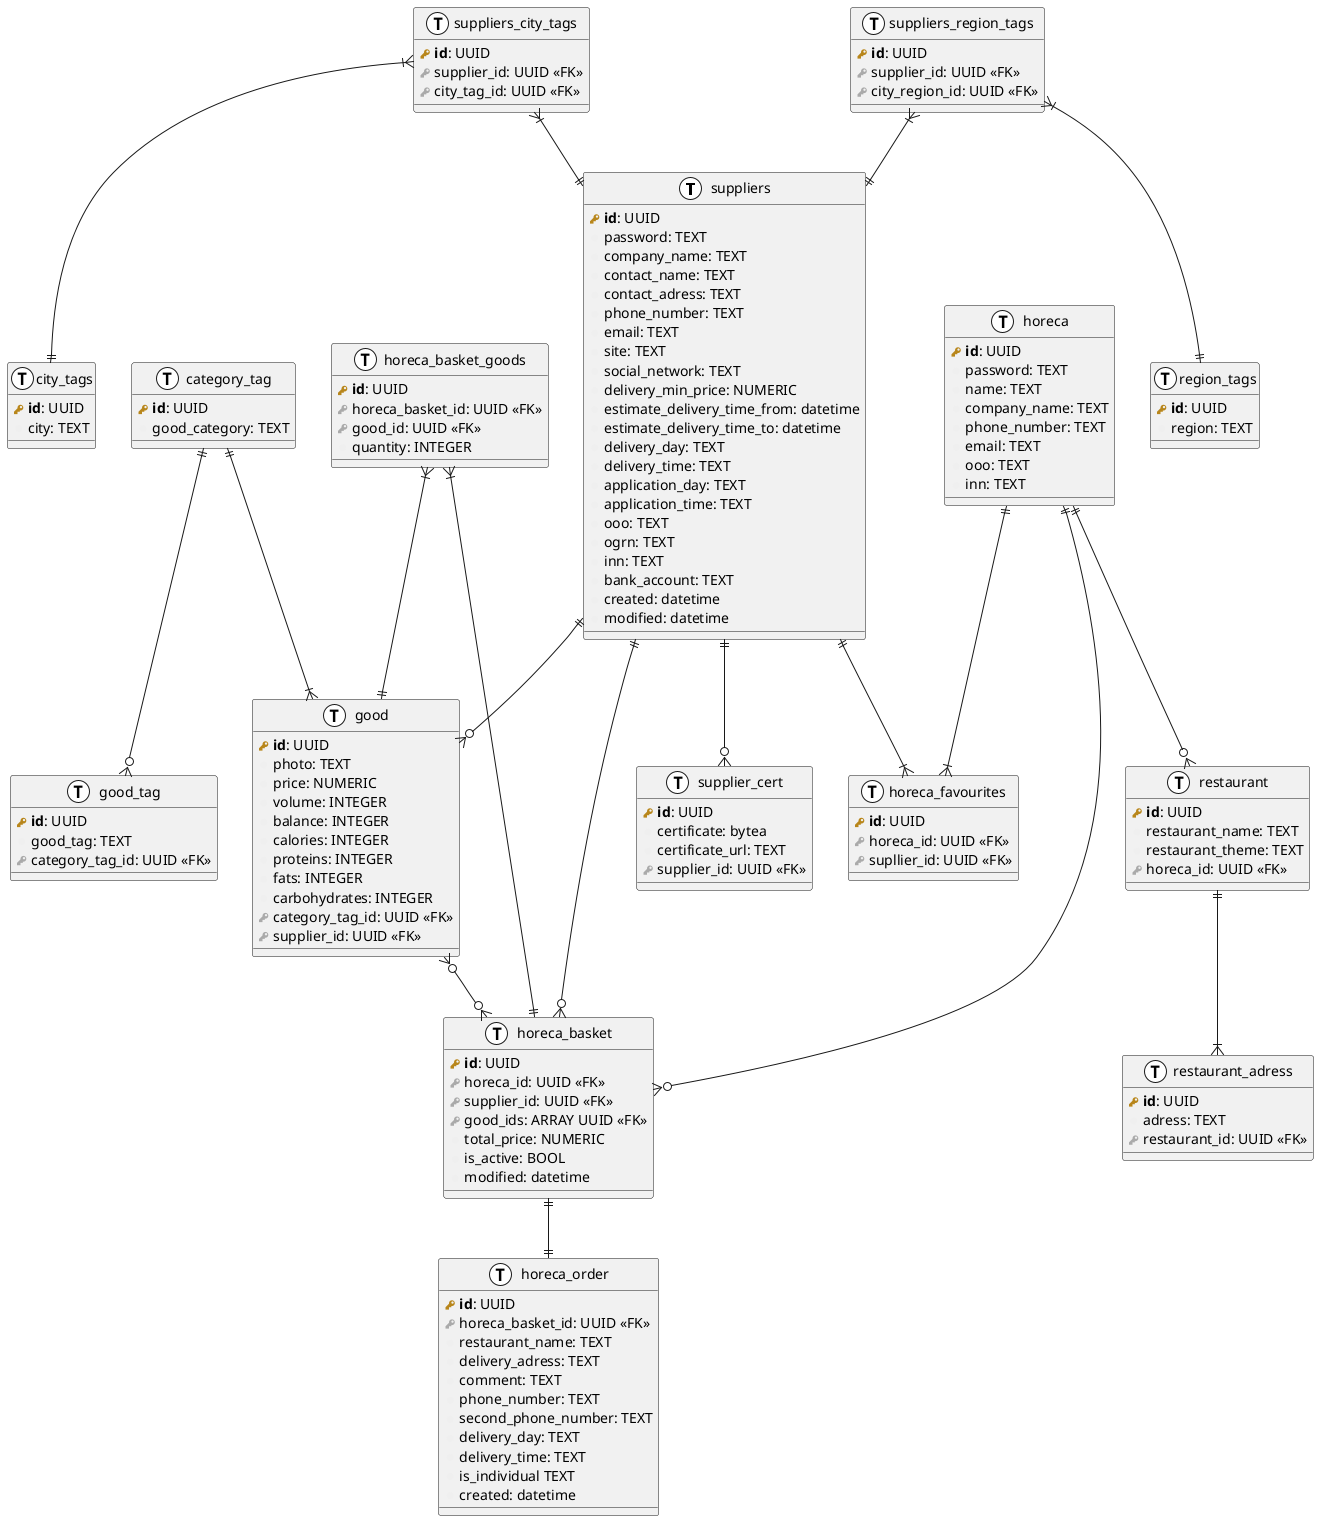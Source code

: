 @startuml Repka DB
!define primary_key(x) <b><color:#b8861b><&key></color> x</b>
!define foreign_key(x) <color:#aaaaaa><&key></color> x
!define column(x) <color:#efefef><&media-record></color> x
!define table(x) entity x << (T, white) >>

table( suppliers ){
    /'Таблица поставщик'/
    primary_key( id ): UUID
    column( password ): TEXT /'пароль поставщика'/
    column( company_name ): TEXT /'название компании'/
    column( contact_name ): TEXT /'имя поставщика'/
    column( contact_adress ): TEXT /'адрес поставщика'/
    column( phone_number ): TEXT /'номер телефона поставщика'/
    column( email ): TEXT /'почта поставщика'/
    column( site ): TEXT /'сайт поставщика'/
    column( social_network ): TEXT /'социальные сети поставщика'/
    column( delivery_min_price ): NUMERIC /'минимальная цена товара'/
    column( estimate_delivery_time_from ): datetime /'предполагаемое время доставки от'/
    column( estimate_delivery_time_to ): datetime /'предполагаемое время доставки до'/
    column( delivery_day ): TEXT /'дни доставки (пн, вт, ср и тд)'/
    column( delivery_time ): TEXT /'время доставки'/
    column( application_day ): TEXT /'дни приема заявок (пн, вт, ср и тд)'/
    column( application_time ): TEXT /'время приема заявок'/
    column( ooo ): TEXT /'ООО,ИП'/
    column( ogrn ): TEXT /'ОГРН'/
    column( inn ): TEXT /'ИНН'/
    column( bank_account ): TEXT /'расчетный счет'/
    column( created ): datetime /'дата создания карточки поставщика'/
    column( modified ): datetime /'дата изменения карточки поставщика'/
}

table( city_tags ){
    /'Таблица тегов городов'/
    primary_key( id ): UUID
    column( city ): TEXT /'Название города'/
}

table( region_tags ){
    /'Таблица тегов регионов'/
    primary_key( id ): UUID
    column( region ): TEXT /'Название региона'/
}

table( suppliers_city_tags ){
    primary_key( id ): UUID
    foreign_key( supplier_id ): UUID <<FK>>
    foreign_key( city_tag_id ): UUID <<FK>>
}

table( suppliers_region_tags ){
    primary_key( id ): UUID
    foreign_key( supplier_id ): UUID <<FK>>
    foreign_key( city_region_id ): UUID <<FK>>
}

table( supplier_cert ){
    /'Таблица сертификатов клиента'/
    primary_key( id ): UUID
    column( certificate ): bytea
    column( certificate_url): TEXT
    foreign_key( supplier_id ): UUID <<FK>>
}

table( good ){
    /'Таблица товаров'/
    primary_key( id ): UUID
    column( photo ): TEXT /'Путь до фотографии с товаром'/
    column( price ): NUMERIC /'Цена за единицу'/
    column( volume ): INTEGER  /'Объем'/
    column( balance ): INTEGER /'Остаток'/
    column( calories ): INTEGER /'Калории'/
    column( proteins ): INTEGER /'Белки'/
    column( fats ): INTEGER /'Жиры'/
    column( carbohydrates ): INTEGER /'Углеводы'/
    foreign_key( category_tag_id ): UUID <<FK>>
    foreign_key( supplier_id ): UUID <<FK>>
}

table( good_tag ){
    /'Таблица тэгов товаров'/
    primary_key( id ): UUID
    column( good_tag ): TEXT
    foreign_key( category_tag_id ): UUID <<FK>>
}

table( category_tag ){
    /'Таблица категорий товаров'/
    primary_key( id ): UUID
    column( good_category ): TEXT /'Название категории товара'/
}

table( horeca ){
    primary_key( id ): UUID 
    column( password ): TEXT /'Пароль хореки'/
    column( name ): TEXT /'Имя хореки'/
    column( company_name ): TEXT /'Название компании хореки'/
    column( phone_number ): TEXT /'Номер телефона хореки'/
    column( email ): TEXT /'имейл хореки'/
    column( ooo ): TEXT /'ООО ИП хореки'/
    column( inn ): TEXT /'ИНН хореки'/
    /'column( bank_account ): TEXT'/ /'Расчетный счет хореки'/
}

table( horeca_favourites ){
    primary_key( id ): UUID
    foreign_key( horeca_id ): UUID <<FK>>
    foreign_key( supllier_id ): UUID <<FK>>
}

table( restaurant ){
    primary_key( id ): UUID
    column( restaurant_name ): TEXT
    column( restaurant_theme ): TEXT
    foreign_key( horeca_id ): UUID <<FK>>
}

table( restaurant_adress ){
    primary_key( id ): UUID
    column( adress ): TEXT
    foreign_key( restaurant_id ): UUID <<FK>>
}

table( horeca_basket ){
    primary_key( id ): UUID
    foreign_key( horeca_id ): UUID <<FK>>
    foreign_key( supplier_id ): UUID <<FK>> 
    foreign_key( good_ids ): ARRAY UUID <<FK>> /'массив заказанных товаров'/
    column( total_price ): NUMERIC
    column( is_active ): BOOL
    column( modified ): datetime
}

table( horeca_basket_goods ){
    primary_key( id ): UUID
    foreign_key( horeca_basket_id ): UUID <<FK>>
    foreign_key( good_id ): UUID <<FK>>
    column( quantity ): INTEGER
}

table( horeca_order ){
    primary_key( id ): UUID
    foreign_key( horeca_basket_id ): UUID <<FK>>
    column( restaurant_name ): TEXT
    column( delivery_adress ): TEXT
    column( comment ): TEXT
    column( phone_number ): TEXT
    column( second_phone_number ): TEXT
    column( delivery_day ): TEXT
    column( delivery_time ): TEXT 
    column( is_individual ) TEXT /'Признак "оплатить как физлицо"'/
    column( created ): datetime
}

suppliers ||--o{ supplier_cert

suppliers_city_tags }|--|| city_tags
suppliers_city_tags }|--|| suppliers

suppliers_region_tags }|--|| region_tags
suppliers_region_tags }|--|| suppliers

suppliers ||--o{ good

category_tag ||--o{ good_tag
category_tag ||--|{ good

horeca ||--|{ horeca_favourites
suppliers ||--|{ horeca_favourites

restaurant ||--|{ restaurant_adress
horeca ||--o{ restaurant

horeca ||--o{ horeca_basket
good }o--o{ horeca_basket

horeca_basket ||--|| horeca_order

horeca_basket }o--|| suppliers

horeca_basket_goods }|--|| horeca_basket

horeca_basket_goods }|--|| good

@enduml